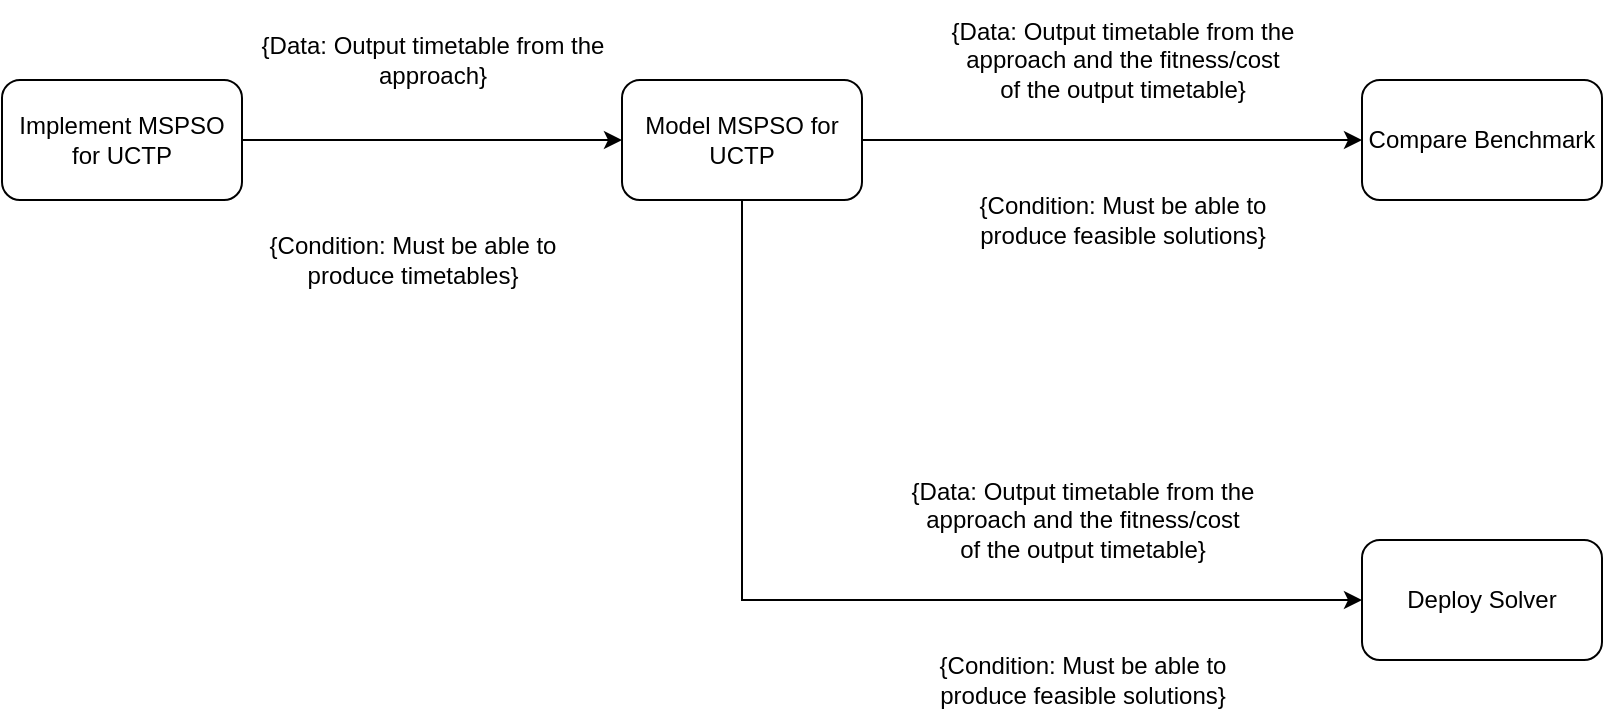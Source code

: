<mxfile version="20.8.16" type="device"><diagram name="Page-1" id="KSW3HHsDtIgS9ThIUfNu"><mxGraphModel dx="2198" dy="828" grid="1" gridSize="10" guides="1" tooltips="1" connect="1" arrows="1" fold="1" page="1" pageScale="1" pageWidth="1100" pageHeight="850" math="0" shadow="0"><root><mxCell id="0"/><mxCell id="1" parent="0"/><mxCell id="-Og5xfU4yjE_c-Legi1H-5" style="edgeStyle=orthogonalEdgeStyle;rounded=0;orthogonalLoop=1;jettySize=auto;html=1;entryX=0;entryY=0.5;entryDx=0;entryDy=0;" edge="1" parent="1" source="-Og5xfU4yjE_c-Legi1H-1" target="-Og5xfU4yjE_c-Legi1H-2"><mxGeometry relative="1" as="geometry"/></mxCell><mxCell id="-Og5xfU4yjE_c-Legi1H-1" value="Implement MSPSO for UCTP" style="rounded=1;whiteSpace=wrap;html=1;" vertex="1" parent="1"><mxGeometry x="-10" y="280" width="120" height="60" as="geometry"/></mxCell><mxCell id="-Og5xfU4yjE_c-Legi1H-6" style="edgeStyle=orthogonalEdgeStyle;rounded=0;orthogonalLoop=1;jettySize=auto;html=1;" edge="1" parent="1" source="-Og5xfU4yjE_c-Legi1H-2" target="-Og5xfU4yjE_c-Legi1H-3"><mxGeometry relative="1" as="geometry"/></mxCell><mxCell id="-Og5xfU4yjE_c-Legi1H-2" value="Model MSPSO for UCTP" style="rounded=1;whiteSpace=wrap;html=1;" vertex="1" parent="1"><mxGeometry x="300" y="280" width="120" height="60" as="geometry"/></mxCell><mxCell id="-Og5xfU4yjE_c-Legi1H-3" value="Compare Benchmark" style="rounded=1;whiteSpace=wrap;html=1;" vertex="1" parent="1"><mxGeometry x="670" y="280" width="120" height="60" as="geometry"/></mxCell><mxCell id="-Og5xfU4yjE_c-Legi1H-4" value="Deploy Solver" style="rounded=1;whiteSpace=wrap;html=1;" vertex="1" parent="1"><mxGeometry x="670" y="510" width="120" height="60" as="geometry"/></mxCell><mxCell id="-Og5xfU4yjE_c-Legi1H-10" value="{Data: Output timetable from the &lt;br&gt;approach and the fitness/cost &lt;br&gt;of the output timetable}" style="text;html=1;align=center;verticalAlign=middle;resizable=0;points=[];autosize=1;strokeColor=none;fillColor=none;" vertex="1" parent="1"><mxGeometry x="455" y="240" width="190" height="60" as="geometry"/></mxCell><mxCell id="-Og5xfU4yjE_c-Legi1H-12" value="{Condition: Must be able to &lt;br&gt;produce timetables}" style="text;html=1;align=center;verticalAlign=middle;resizable=0;points=[];autosize=1;strokeColor=none;fillColor=none;" vertex="1" parent="1"><mxGeometry x="110" y="350" width="170" height="40" as="geometry"/></mxCell><mxCell id="-Og5xfU4yjE_c-Legi1H-13" value="{Data: Output timetable from the &lt;br&gt;approach}" style="text;html=1;align=center;verticalAlign=middle;resizable=0;points=[];autosize=1;strokeColor=none;fillColor=none;" vertex="1" parent="1"><mxGeometry x="110" y="250" width="190" height="40" as="geometry"/></mxCell><mxCell id="-Og5xfU4yjE_c-Legi1H-15" value="{Condition: Must be able to &lt;br&gt;produce feasible solutions}" style="text;html=1;align=center;verticalAlign=middle;resizable=0;points=[];autosize=1;strokeColor=none;fillColor=none;" vertex="1" parent="1"><mxGeometry x="465" y="330" width="170" height="40" as="geometry"/></mxCell><mxCell id="-Og5xfU4yjE_c-Legi1H-17" style="edgeStyle=orthogonalEdgeStyle;rounded=0;orthogonalLoop=1;jettySize=auto;html=1;exitX=0.5;exitY=1;exitDx=0;exitDy=0;entryX=0;entryY=0.5;entryDx=0;entryDy=0;" edge="1" parent="1" source="-Og5xfU4yjE_c-Legi1H-2" target="-Og5xfU4yjE_c-Legi1H-4"><mxGeometry relative="1" as="geometry"><mxPoint x="430" y="320.0" as="sourcePoint"/><mxPoint x="680" y="320.0" as="targetPoint"/><Array as="points"><mxPoint x="360" y="540"/></Array></mxGeometry></mxCell><mxCell id="-Og5xfU4yjE_c-Legi1H-19" value="{Data: Output timetable from the &lt;br&gt;approach and the fitness/cost &lt;br&gt;of the output timetable}" style="text;html=1;align=center;verticalAlign=middle;resizable=0;points=[];autosize=1;strokeColor=none;fillColor=none;" vertex="1" parent="1"><mxGeometry x="435" y="470" width="190" height="60" as="geometry"/></mxCell><mxCell id="-Og5xfU4yjE_c-Legi1H-20" value="{Condition: Must be able to &lt;br&gt;produce feasible solutions}" style="text;html=1;align=center;verticalAlign=middle;resizable=0;points=[];autosize=1;strokeColor=none;fillColor=none;" vertex="1" parent="1"><mxGeometry x="445" y="560" width="170" height="40" as="geometry"/></mxCell></root></mxGraphModel></diagram></mxfile>